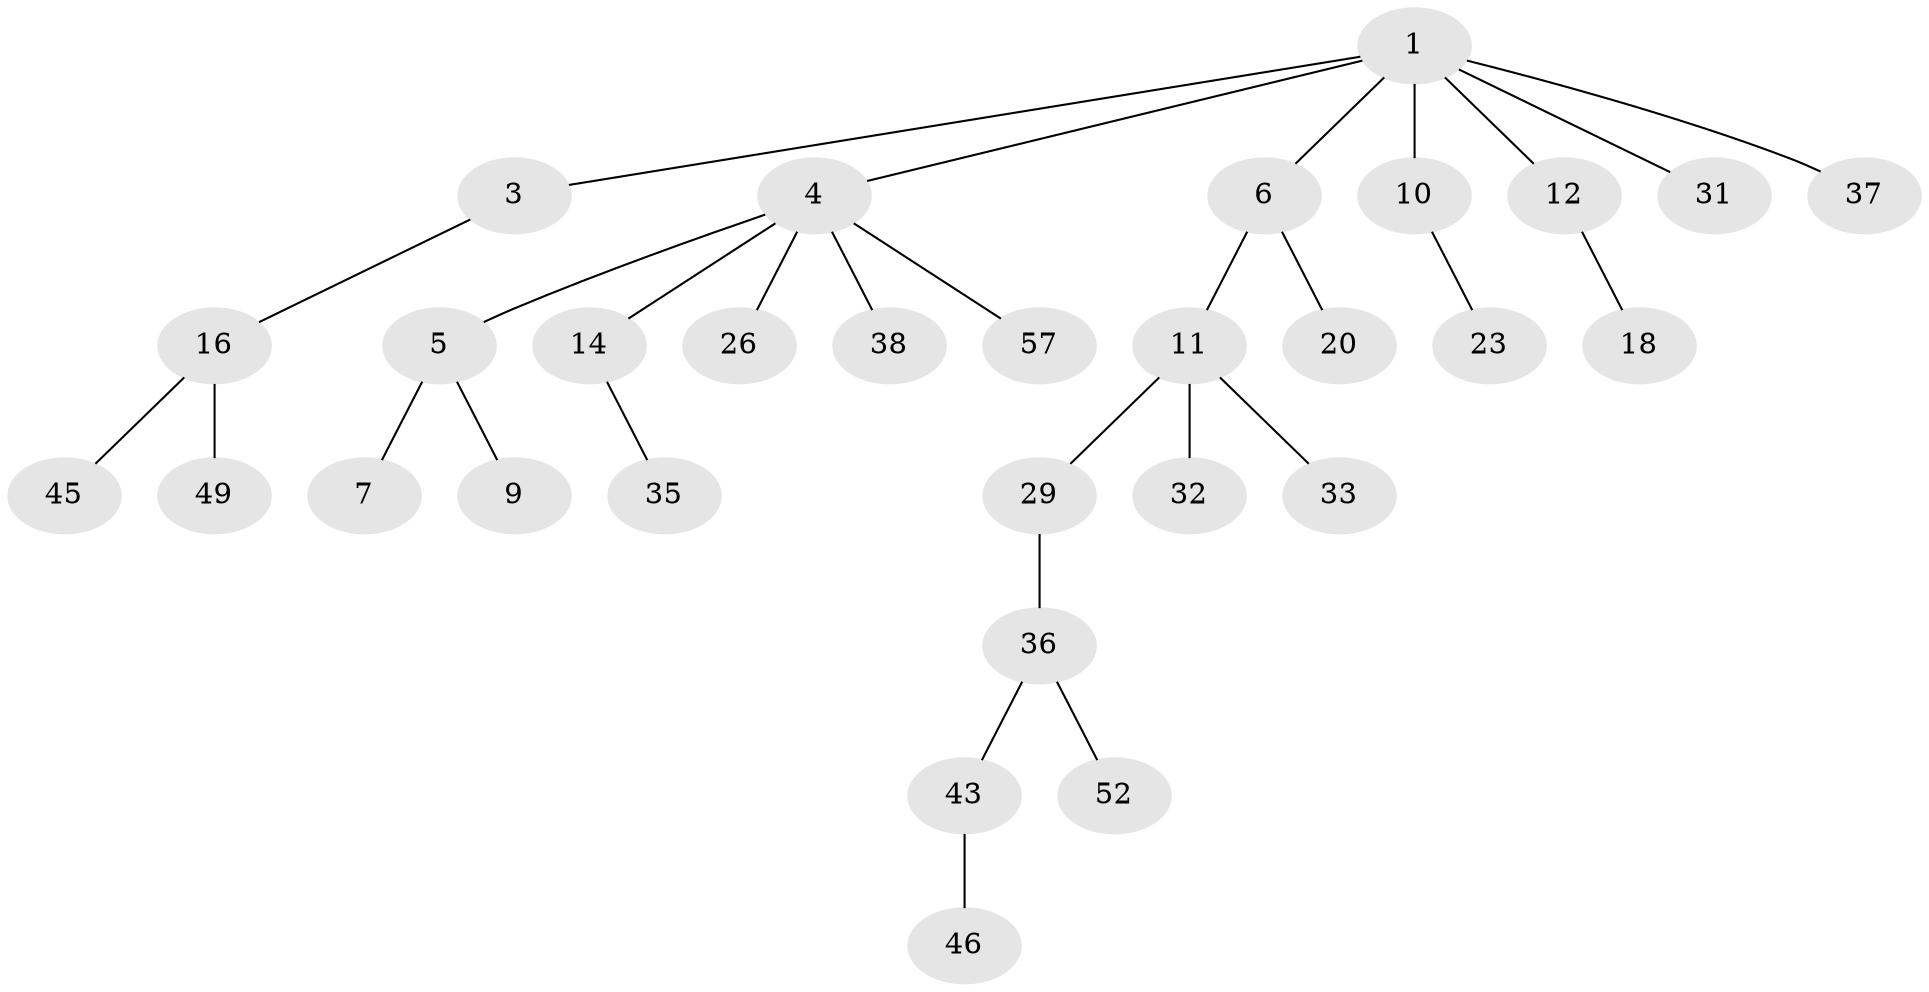 // original degree distribution, {4: 0.05, 5: 0.05, 2: 0.18333333333333332, 3: 0.21666666666666667, 1: 0.5}
// Generated by graph-tools (version 1.1) at 2025/15/03/09/25 04:15:30]
// undirected, 30 vertices, 29 edges
graph export_dot {
graph [start="1"]
  node [color=gray90,style=filled];
  1 [super="+2"];
  3;
  4 [super="+8"];
  5;
  6;
  7 [super="+13"];
  9 [super="+22+41+55"];
  10 [super="+15+28"];
  11 [super="+50+24+44"];
  12 [super="+48"];
  14 [super="+21+34"];
  16 [super="+17+39"];
  18 [super="+25"];
  20 [super="+27+51"];
  23;
  26;
  29;
  31;
  32;
  33;
  35;
  36;
  37;
  38 [super="+42"];
  43;
  45;
  46;
  49 [super="+54"];
  52;
  57;
  1 -- 4;
  1 -- 12;
  1 -- 31;
  1 -- 3;
  1 -- 37;
  1 -- 6;
  1 -- 10;
  3 -- 16;
  4 -- 5;
  4 -- 14;
  4 -- 38;
  4 -- 57;
  4 -- 26;
  5 -- 7;
  5 -- 9;
  6 -- 11;
  6 -- 20;
  10 -- 23;
  11 -- 29;
  11 -- 32;
  11 -- 33;
  12 -- 18;
  14 -- 35;
  16 -- 49;
  16 -- 45;
  29 -- 36;
  36 -- 43;
  36 -- 52;
  43 -- 46;
}
